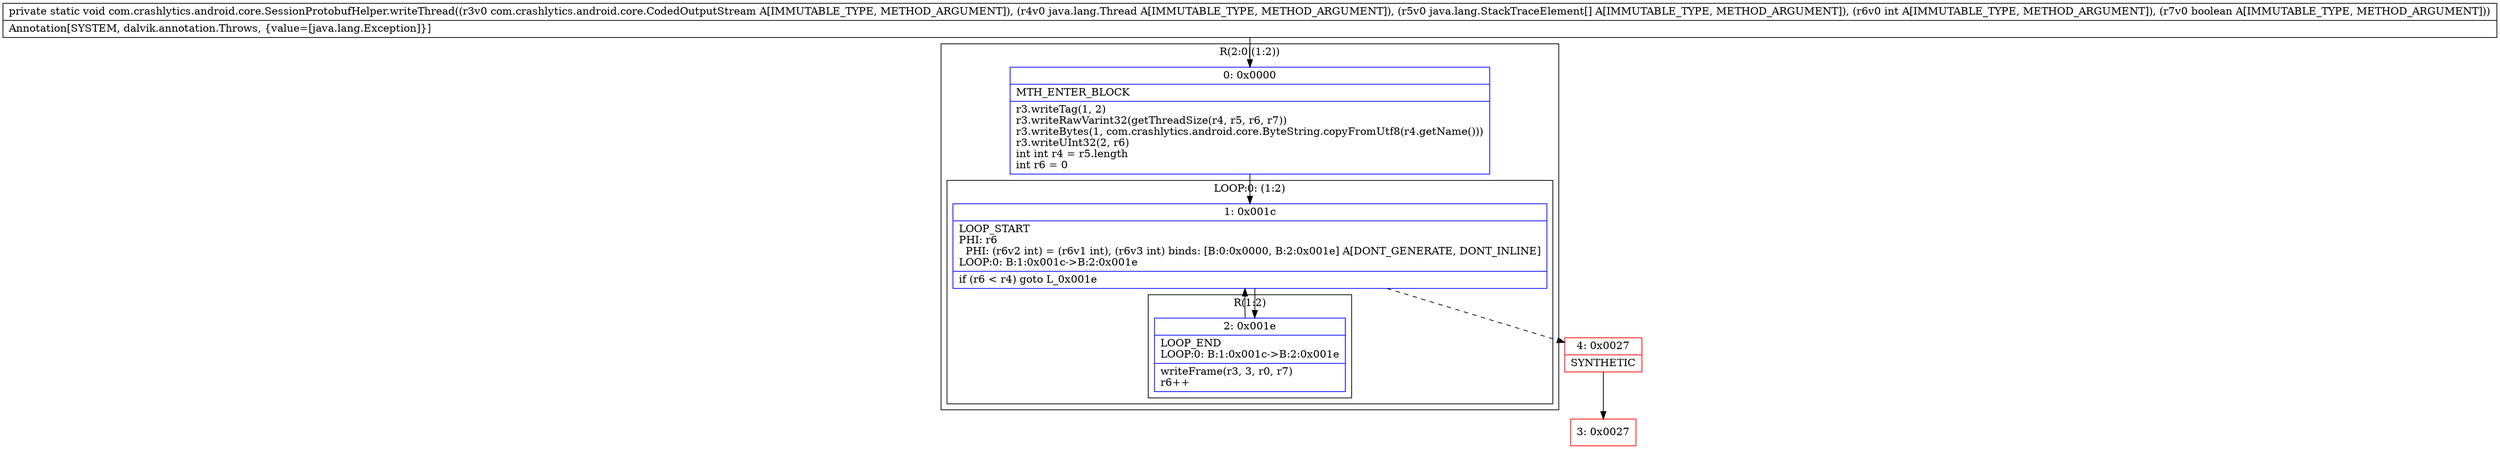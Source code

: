 digraph "CFG forcom.crashlytics.android.core.SessionProtobufHelper.writeThread(Lcom\/crashlytics\/android\/core\/CodedOutputStream;Ljava\/lang\/Thread;[Ljava\/lang\/StackTraceElement;IZ)V" {
subgraph cluster_Region_639050916 {
label = "R(2:0|(1:2))";
node [shape=record,color=blue];
Node_0 [shape=record,label="{0\:\ 0x0000|MTH_ENTER_BLOCK\l|r3.writeTag(1, 2)\lr3.writeRawVarint32(getThreadSize(r4, r5, r6, r7))\lr3.writeBytes(1, com.crashlytics.android.core.ByteString.copyFromUtf8(r4.getName()))\lr3.writeUInt32(2, r6)\lint int r4 = r5.length\lint r6 = 0\l}"];
subgraph cluster_LoopRegion_724524811 {
label = "LOOP:0: (1:2)";
node [shape=record,color=blue];
Node_1 [shape=record,label="{1\:\ 0x001c|LOOP_START\lPHI: r6 \l  PHI: (r6v2 int) = (r6v1 int), (r6v3 int) binds: [B:0:0x0000, B:2:0x001e] A[DONT_GENERATE, DONT_INLINE]\lLOOP:0: B:1:0x001c\-\>B:2:0x001e\l|if (r6 \< r4) goto L_0x001e\l}"];
subgraph cluster_Region_845891259 {
label = "R(1:2)";
node [shape=record,color=blue];
Node_2 [shape=record,label="{2\:\ 0x001e|LOOP_END\lLOOP:0: B:1:0x001c\-\>B:2:0x001e\l|writeFrame(r3, 3, r0, r7)\lr6++\l}"];
}
}
}
Node_3 [shape=record,color=red,label="{3\:\ 0x0027}"];
Node_4 [shape=record,color=red,label="{4\:\ 0x0027|SYNTHETIC\l}"];
MethodNode[shape=record,label="{private static void com.crashlytics.android.core.SessionProtobufHelper.writeThread((r3v0 com.crashlytics.android.core.CodedOutputStream A[IMMUTABLE_TYPE, METHOD_ARGUMENT]), (r4v0 java.lang.Thread A[IMMUTABLE_TYPE, METHOD_ARGUMENT]), (r5v0 java.lang.StackTraceElement[] A[IMMUTABLE_TYPE, METHOD_ARGUMENT]), (r6v0 int A[IMMUTABLE_TYPE, METHOD_ARGUMENT]), (r7v0 boolean A[IMMUTABLE_TYPE, METHOD_ARGUMENT]))  | Annotation[SYSTEM, dalvik.annotation.Throws, \{value=[java.lang.Exception]\}]\l}"];
MethodNode -> Node_0;
Node_0 -> Node_1;
Node_1 -> Node_2;
Node_1 -> Node_4[style=dashed];
Node_2 -> Node_1;
Node_4 -> Node_3;
}

